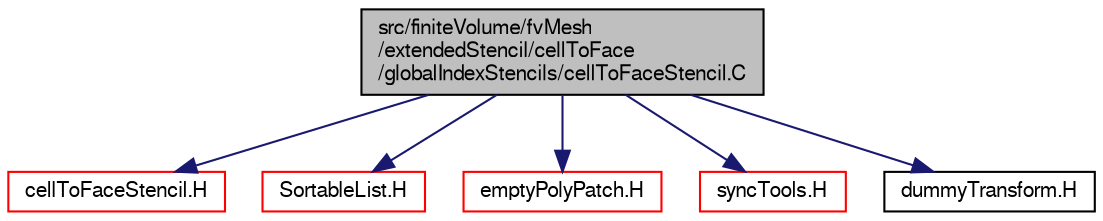 digraph "src/finiteVolume/fvMesh/extendedStencil/cellToFace/globalIndexStencils/cellToFaceStencil.C"
{
  bgcolor="transparent";
  edge [fontname="FreeSans",fontsize="10",labelfontname="FreeSans",labelfontsize="10"];
  node [fontname="FreeSans",fontsize="10",shape=record];
  Node0 [label="src/finiteVolume/fvMesh\l/extendedStencil/cellToFace\l/globalIndexStencils/cellToFaceStencil.C",height=0.2,width=0.4,color="black", fillcolor="grey75", style="filled", fontcolor="black"];
  Node0 -> Node1 [color="midnightblue",fontsize="10",style="solid",fontname="FreeSans"];
  Node1 [label="cellToFaceStencil.H",height=0.2,width=0.4,color="red",URL="$a03416.html"];
  Node0 -> Node158 [color="midnightblue",fontsize="10",style="solid",fontname="FreeSans"];
  Node158 [label="SortableList.H",height=0.2,width=0.4,color="red",URL="$a08738.html"];
  Node0 -> Node159 [color="midnightblue",fontsize="10",style="solid",fontname="FreeSans"];
  Node159 [label="emptyPolyPatch.H",height=0.2,width=0.4,color="red",URL="$a11699.html"];
  Node0 -> Node163 [color="midnightblue",fontsize="10",style="solid",fontname="FreeSans"];
  Node163 [label="syncTools.H",height=0.2,width=0.4,color="red",URL="$a11768.html"];
  Node0 -> Node242 [color="midnightblue",fontsize="10",style="solid",fontname="FreeSans"];
  Node242 [label="dummyTransform.H",height=0.2,width=0.4,color="black",URL="$a11762.html",tooltip="Dummy transform to be used with syncTools. "];
}
